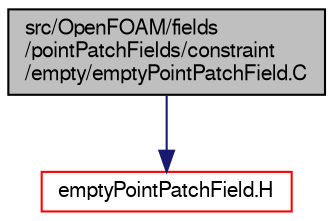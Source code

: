 digraph "src/OpenFOAM/fields/pointPatchFields/constraint/empty/emptyPointPatchField.C"
{
  bgcolor="transparent";
  edge [fontname="FreeSans",fontsize="10",labelfontname="FreeSans",labelfontsize="10"];
  node [fontname="FreeSans",fontsize="10",shape=record];
  Node0 [label="src/OpenFOAM/fields\l/pointPatchFields/constraint\l/empty/emptyPointPatchField.C",height=0.2,width=0.4,color="black", fillcolor="grey75", style="filled", fontcolor="black"];
  Node0 -> Node1 [color="midnightblue",fontsize="10",style="solid",fontname="FreeSans"];
  Node1 [label="emptyPointPatchField.H",height=0.2,width=0.4,color="red",URL="$a09992.html"];
}
